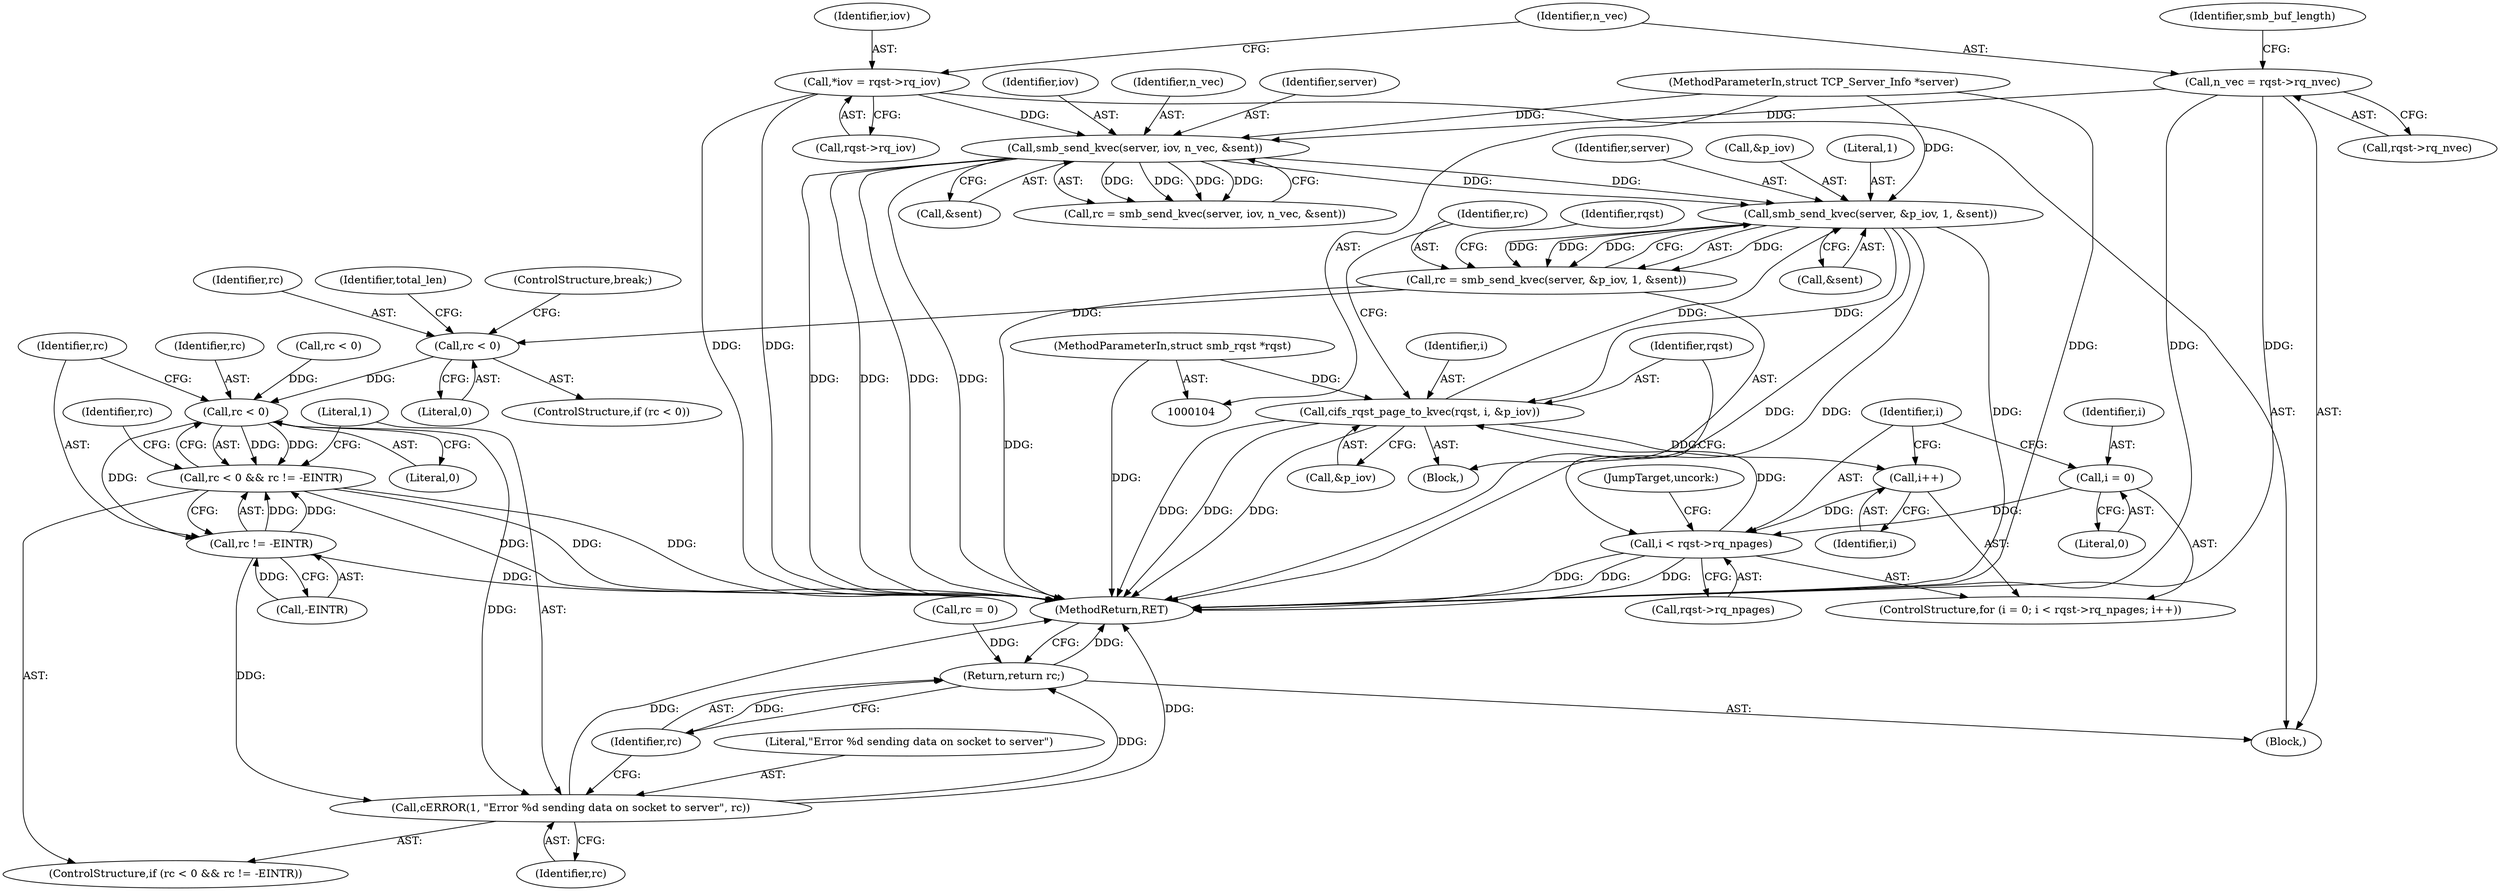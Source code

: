 digraph "0_linux_ea702b80e0bbb2448e201472127288beb82ca2fe_0@API" {
"1000214" [label="(Call,smb_send_kvec(server, &p_iov, 1, &sent))"];
"1000180" [label="(Call,smb_send_kvec(server, iov, n_vec, &sent))"];
"1000105" [label="(MethodParameterIn,struct TCP_Server_Info *server)"];
"1000110" [label="(Call,*iov = rqst->rq_iov)"];
"1000116" [label="(Call,n_vec = rqst->rq_nvec)"];
"1000207" [label="(Call,cifs_rqst_page_to_kvec(rqst, i, &p_iov))"];
"1000106" [label="(MethodParameterIn,struct smb_rqst *rqst)"];
"1000198" [label="(Call,i < rqst->rq_npages)"];
"1000195" [label="(Call,i = 0)"];
"1000203" [label="(Call,i++)"];
"1000214" [label="(Call,smb_send_kvec(server, &p_iov, 1, &sent))"];
"1000212" [label="(Call,rc = smb_send_kvec(server, &p_iov, 1, &sent))"];
"1000228" [label="(Call,rc < 0)"];
"1000274" [label="(Call,rc < 0)"];
"1000273" [label="(Call,rc < 0 && rc != -EINTR)"];
"1000277" [label="(Call,rc != -EINTR)"];
"1000281" [label="(Call,cERROR(1, \"Error %d sending data on socket to server\", rc))"];
"1000289" [label="(Return,return rc;)"];
"1000278" [label="(Identifier,rc)"];
"1000182" [label="(Identifier,iov)"];
"1000197" [label="(Literal,0)"];
"1000279" [label="(Call,-EINTR)"];
"1000198" [label="(Call,i < rqst->rq_npages)"];
"1000196" [label="(Identifier,i)"];
"1000224" [label="(Identifier,rqst)"];
"1000287" [label="(Identifier,rc)"];
"1000281" [label="(Call,cERROR(1, \"Error %d sending data on socket to server\", rc))"];
"1000273" [label="(Call,rc < 0 && rc != -EINTR)"];
"1000212" [label="(Call,rc = smb_send_kvec(server, &p_iov, 1, &sent))"];
"1000291" [label="(MethodReturn,RET)"];
"1000194" [label="(ControlStructure,for (i = 0; i < rqst->rq_npages; i++))"];
"1000215" [label="(Identifier,server)"];
"1000180" [label="(Call,smb_send_kvec(server, iov, n_vec, &sent))"];
"1000205" [label="(Block,)"];
"1000284" [label="(Identifier,rc)"];
"1000111" [label="(Identifier,iov)"];
"1000117" [label="(Identifier,n_vec)"];
"1000213" [label="(Identifier,rc)"];
"1000204" [label="(Identifier,i)"];
"1000210" [label="(Call,&p_iov)"];
"1000277" [label="(Call,rc != -EINTR)"];
"1000110" [label="(Call,*iov = rqst->rq_iov)"];
"1000286" [label="(Call,rc = 0)"];
"1000184" [label="(Call,&sent)"];
"1000219" [label="(Call,&sent)"];
"1000118" [label="(Call,rqst->rq_nvec)"];
"1000290" [label="(Identifier,rc)"];
"1000214" [label="(Call,smb_send_kvec(server, &p_iov, 1, &sent))"];
"1000216" [label="(Call,&p_iov)"];
"1000203" [label="(Call,i++)"];
"1000289" [label="(Return,return rc;)"];
"1000200" [label="(Call,rqst->rq_npages)"];
"1000230" [label="(Literal,0)"];
"1000183" [label="(Identifier,n_vec)"];
"1000178" [label="(Call,rc = smb_send_kvec(server, iov, n_vec, &sent))"];
"1000229" [label="(Identifier,rc)"];
"1000207" [label="(Call,cifs_rqst_page_to_kvec(rqst, i, &p_iov))"];
"1000107" [label="(Block,)"];
"1000187" [label="(Call,rc < 0)"];
"1000112" [label="(Call,rqst->rq_iov)"];
"1000235" [label="(JumpTarget,uncork:)"];
"1000106" [label="(MethodParameterIn,struct smb_rqst *rqst)"];
"1000228" [label="(Call,rc < 0)"];
"1000275" [label="(Identifier,rc)"];
"1000233" [label="(Identifier,total_len)"];
"1000116" [label="(Call,n_vec = rqst->rq_nvec)"];
"1000282" [label="(Literal,1)"];
"1000195" [label="(Call,i = 0)"];
"1000272" [label="(ControlStructure,if (rc < 0 && rc != -EINTR))"];
"1000283" [label="(Literal,\"Error %d sending data on socket to server\")"];
"1000274" [label="(Call,rc < 0)"];
"1000231" [label="(ControlStructure,break;)"];
"1000276" [label="(Literal,0)"];
"1000218" [label="(Literal,1)"];
"1000209" [label="(Identifier,i)"];
"1000105" [label="(MethodParameterIn,struct TCP_Server_Info *server)"];
"1000208" [label="(Identifier,rqst)"];
"1000199" [label="(Identifier,i)"];
"1000123" [label="(Identifier,smb_buf_length)"];
"1000181" [label="(Identifier,server)"];
"1000227" [label="(ControlStructure,if (rc < 0))"];
"1000214" -> "1000212"  [label="AST: "];
"1000214" -> "1000219"  [label="CFG: "];
"1000215" -> "1000214"  [label="AST: "];
"1000216" -> "1000214"  [label="AST: "];
"1000218" -> "1000214"  [label="AST: "];
"1000219" -> "1000214"  [label="AST: "];
"1000212" -> "1000214"  [label="CFG: "];
"1000214" -> "1000291"  [label="DDG: "];
"1000214" -> "1000291"  [label="DDG: "];
"1000214" -> "1000291"  [label="DDG: "];
"1000214" -> "1000207"  [label="DDG: "];
"1000214" -> "1000212"  [label="DDG: "];
"1000214" -> "1000212"  [label="DDG: "];
"1000214" -> "1000212"  [label="DDG: "];
"1000214" -> "1000212"  [label="DDG: "];
"1000180" -> "1000214"  [label="DDG: "];
"1000180" -> "1000214"  [label="DDG: "];
"1000105" -> "1000214"  [label="DDG: "];
"1000207" -> "1000214"  [label="DDG: "];
"1000180" -> "1000178"  [label="AST: "];
"1000180" -> "1000184"  [label="CFG: "];
"1000181" -> "1000180"  [label="AST: "];
"1000182" -> "1000180"  [label="AST: "];
"1000183" -> "1000180"  [label="AST: "];
"1000184" -> "1000180"  [label="AST: "];
"1000178" -> "1000180"  [label="CFG: "];
"1000180" -> "1000291"  [label="DDG: "];
"1000180" -> "1000291"  [label="DDG: "];
"1000180" -> "1000291"  [label="DDG: "];
"1000180" -> "1000291"  [label="DDG: "];
"1000180" -> "1000178"  [label="DDG: "];
"1000180" -> "1000178"  [label="DDG: "];
"1000180" -> "1000178"  [label="DDG: "];
"1000180" -> "1000178"  [label="DDG: "];
"1000105" -> "1000180"  [label="DDG: "];
"1000110" -> "1000180"  [label="DDG: "];
"1000116" -> "1000180"  [label="DDG: "];
"1000105" -> "1000104"  [label="AST: "];
"1000105" -> "1000291"  [label="DDG: "];
"1000110" -> "1000107"  [label="AST: "];
"1000110" -> "1000112"  [label="CFG: "];
"1000111" -> "1000110"  [label="AST: "];
"1000112" -> "1000110"  [label="AST: "];
"1000117" -> "1000110"  [label="CFG: "];
"1000110" -> "1000291"  [label="DDG: "];
"1000110" -> "1000291"  [label="DDG: "];
"1000116" -> "1000107"  [label="AST: "];
"1000116" -> "1000118"  [label="CFG: "];
"1000117" -> "1000116"  [label="AST: "];
"1000118" -> "1000116"  [label="AST: "];
"1000123" -> "1000116"  [label="CFG: "];
"1000116" -> "1000291"  [label="DDG: "];
"1000116" -> "1000291"  [label="DDG: "];
"1000207" -> "1000205"  [label="AST: "];
"1000207" -> "1000210"  [label="CFG: "];
"1000208" -> "1000207"  [label="AST: "];
"1000209" -> "1000207"  [label="AST: "];
"1000210" -> "1000207"  [label="AST: "];
"1000213" -> "1000207"  [label="CFG: "];
"1000207" -> "1000291"  [label="DDG: "];
"1000207" -> "1000291"  [label="DDG: "];
"1000207" -> "1000291"  [label="DDG: "];
"1000207" -> "1000203"  [label="DDG: "];
"1000106" -> "1000207"  [label="DDG: "];
"1000198" -> "1000207"  [label="DDG: "];
"1000106" -> "1000104"  [label="AST: "];
"1000106" -> "1000291"  [label="DDG: "];
"1000198" -> "1000194"  [label="AST: "];
"1000198" -> "1000200"  [label="CFG: "];
"1000199" -> "1000198"  [label="AST: "];
"1000200" -> "1000198"  [label="AST: "];
"1000208" -> "1000198"  [label="CFG: "];
"1000235" -> "1000198"  [label="CFG: "];
"1000198" -> "1000291"  [label="DDG: "];
"1000198" -> "1000291"  [label="DDG: "];
"1000198" -> "1000291"  [label="DDG: "];
"1000195" -> "1000198"  [label="DDG: "];
"1000203" -> "1000198"  [label="DDG: "];
"1000195" -> "1000194"  [label="AST: "];
"1000195" -> "1000197"  [label="CFG: "];
"1000196" -> "1000195"  [label="AST: "];
"1000197" -> "1000195"  [label="AST: "];
"1000199" -> "1000195"  [label="CFG: "];
"1000203" -> "1000194"  [label="AST: "];
"1000203" -> "1000204"  [label="CFG: "];
"1000204" -> "1000203"  [label="AST: "];
"1000199" -> "1000203"  [label="CFG: "];
"1000212" -> "1000205"  [label="AST: "];
"1000213" -> "1000212"  [label="AST: "];
"1000224" -> "1000212"  [label="CFG: "];
"1000212" -> "1000291"  [label="DDG: "];
"1000212" -> "1000228"  [label="DDG: "];
"1000228" -> "1000227"  [label="AST: "];
"1000228" -> "1000230"  [label="CFG: "];
"1000229" -> "1000228"  [label="AST: "];
"1000230" -> "1000228"  [label="AST: "];
"1000231" -> "1000228"  [label="CFG: "];
"1000233" -> "1000228"  [label="CFG: "];
"1000228" -> "1000274"  [label="DDG: "];
"1000274" -> "1000273"  [label="AST: "];
"1000274" -> "1000276"  [label="CFG: "];
"1000275" -> "1000274"  [label="AST: "];
"1000276" -> "1000274"  [label="AST: "];
"1000278" -> "1000274"  [label="CFG: "];
"1000273" -> "1000274"  [label="CFG: "];
"1000274" -> "1000273"  [label="DDG: "];
"1000274" -> "1000273"  [label="DDG: "];
"1000187" -> "1000274"  [label="DDG: "];
"1000274" -> "1000277"  [label="DDG: "];
"1000274" -> "1000281"  [label="DDG: "];
"1000273" -> "1000272"  [label="AST: "];
"1000273" -> "1000277"  [label="CFG: "];
"1000277" -> "1000273"  [label="AST: "];
"1000282" -> "1000273"  [label="CFG: "];
"1000287" -> "1000273"  [label="CFG: "];
"1000273" -> "1000291"  [label="DDG: "];
"1000273" -> "1000291"  [label="DDG: "];
"1000273" -> "1000291"  [label="DDG: "];
"1000277" -> "1000273"  [label="DDG: "];
"1000277" -> "1000273"  [label="DDG: "];
"1000277" -> "1000279"  [label="CFG: "];
"1000278" -> "1000277"  [label="AST: "];
"1000279" -> "1000277"  [label="AST: "];
"1000277" -> "1000291"  [label="DDG: "];
"1000279" -> "1000277"  [label="DDG: "];
"1000277" -> "1000281"  [label="DDG: "];
"1000281" -> "1000272"  [label="AST: "];
"1000281" -> "1000284"  [label="CFG: "];
"1000282" -> "1000281"  [label="AST: "];
"1000283" -> "1000281"  [label="AST: "];
"1000284" -> "1000281"  [label="AST: "];
"1000290" -> "1000281"  [label="CFG: "];
"1000281" -> "1000291"  [label="DDG: "];
"1000281" -> "1000291"  [label="DDG: "];
"1000281" -> "1000289"  [label="DDG: "];
"1000289" -> "1000107"  [label="AST: "];
"1000289" -> "1000290"  [label="CFG: "];
"1000290" -> "1000289"  [label="AST: "];
"1000291" -> "1000289"  [label="CFG: "];
"1000289" -> "1000291"  [label="DDG: "];
"1000290" -> "1000289"  [label="DDG: "];
"1000286" -> "1000289"  [label="DDG: "];
}
